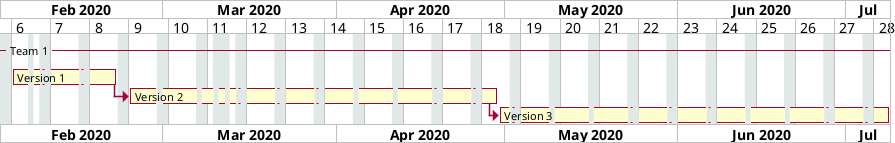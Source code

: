 @startgantt Samples

    ' ================================= TWEAKS =================================
    skin rose
    skinparam classFontName Calibri
    skinparam shadowing false
    ' --------------------------------------------------------------------------

    'Can be daily, weekly, or monthly
    ganttscale weekly

    saturdays are closed
    sunday are closed

    2020/02/06 is closed
    2020/03/10 to 2020/03/12 is closed

    Project starts 2020-02-01

    -- Team 1 --
    [Version 1] as [V1] lasts 14 days
    then [Version 2] as [V2] lasts 45 days
    then [Version 3] as [V3] lasts 50 days
    
@endgantt